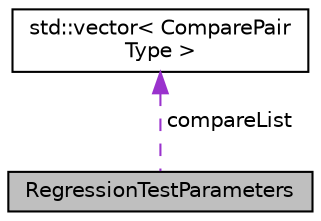 digraph "RegressionTestParameters"
{
 // LATEX_PDF_SIZE
  edge [fontname="Helvetica",fontsize="10",labelfontname="Helvetica",labelfontsize="10"];
  node [fontname="Helvetica",fontsize="10",shape=record];
  Node1 [label="RegressionTestParameters",height=0.2,width=0.4,color="black", fillcolor="grey75", style="filled", fontcolor="black",tooltip=" "];
  Node2 -> Node1 [dir="back",color="darkorchid3",fontsize="10",style="dashed",label=" compareList" ,fontname="Helvetica"];
  Node2 [label="std::vector\< ComparePair\lType \>",height=0.2,width=0.4,color="black", fillcolor="white", style="filled",tooltip=" "];
}
